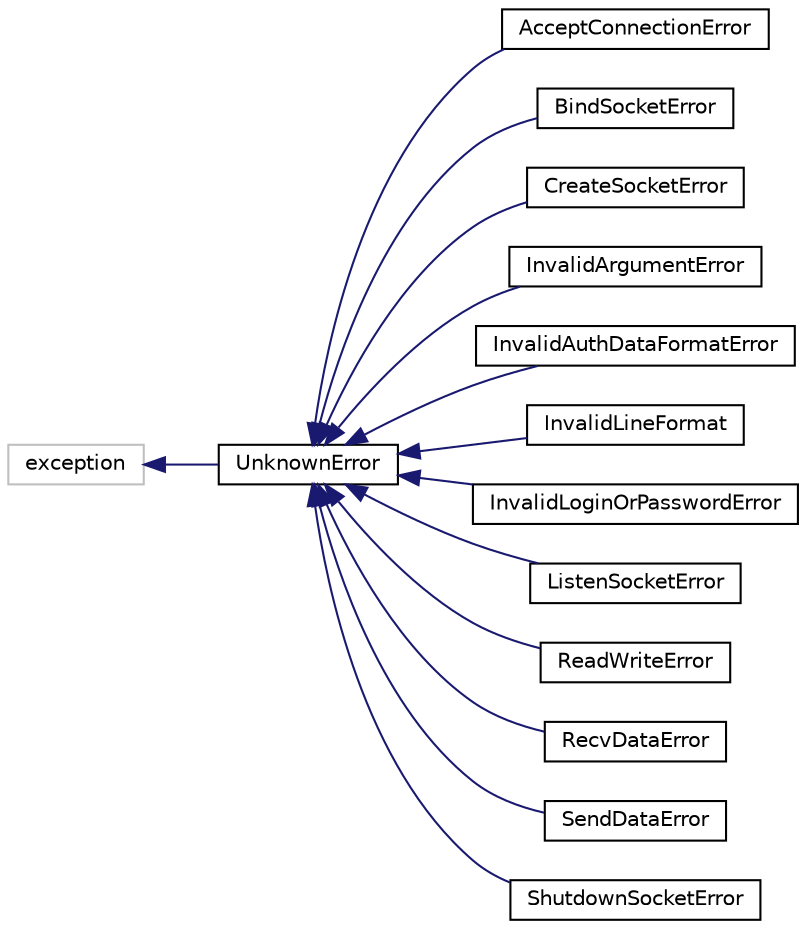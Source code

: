 digraph "Иерархия классов. Графический вид."
{
 // LATEX_PDF_SIZE
  edge [fontname="Helvetica",fontsize="10",labelfontname="Helvetica",labelfontsize="10"];
  node [fontname="Helvetica",fontsize="10",shape=record];
  rankdir="LR";
  Node0 [label="exception",height=0.2,width=0.4,color="grey75", fillcolor="white", style="filled",tooltip=" "];
  Node0 -> Node1 [dir="back",color="midnightblue",fontsize="10",style="solid",fontname="Helvetica"];
  Node1 [label="UnknownError",height=0.2,width=0.4,color="black", fillcolor="white", style="filled",URL="$classUnknownError.html",tooltip="Базовый класс для всех ошибок."];
  Node1 -> Node2 [dir="back",color="midnightblue",fontsize="10",style="solid",fontname="Helvetica"];
  Node2 [label="AcceptConnectionError",height=0.2,width=0.4,color="black", fillcolor="white", style="filled",URL="$classAcceptConnectionError.html",tooltip="Ошибка принятия соединения."];
  Node1 -> Node3 [dir="back",color="midnightblue",fontsize="10",style="solid",fontname="Helvetica"];
  Node3 [label="BindSocketError",height=0.2,width=0.4,color="black", fillcolor="white", style="filled",URL="$classBindSocketError.html",tooltip="Ошибка привязки сокета."];
  Node1 -> Node4 [dir="back",color="midnightblue",fontsize="10",style="solid",fontname="Helvetica"];
  Node4 [label="CreateSocketError",height=0.2,width=0.4,color="black", fillcolor="white", style="filled",URL="$classCreateSocketError.html",tooltip="Ошибка создания сокета."];
  Node1 -> Node5 [dir="back",color="midnightblue",fontsize="10",style="solid",fontname="Helvetica"];
  Node5 [label="InvalidArgumentError",height=0.2,width=0.4,color="black", fillcolor="white", style="filled",URL="$classInvalidArgumentError.html",tooltip="Ошибка некорректного аргумента."];
  Node1 -> Node6 [dir="back",color="midnightblue",fontsize="10",style="solid",fontname="Helvetica"];
  Node6 [label="InvalidAuthDataFormatError",height=0.2,width=0.4,color="black", fillcolor="white", style="filled",URL="$classInvalidAuthDataFormatError.html",tooltip="Ошибка некорректного формата данных аутентификации."];
  Node1 -> Node7 [dir="back",color="midnightblue",fontsize="10",style="solid",fontname="Helvetica"];
  Node7 [label="InvalidLineFormat",height=0.2,width=0.4,color="black", fillcolor="white", style="filled",URL="$classInvalidLineFormat.html",tooltip="Ошибка некорректного формата строки."];
  Node1 -> Node8 [dir="back",color="midnightblue",fontsize="10",style="solid",fontname="Helvetica"];
  Node8 [label="InvalidLoginOrPasswordError",height=0.2,width=0.4,color="black", fillcolor="white", style="filled",URL="$classInvalidLoginOrPasswordError.html",tooltip="Ошибка некорректного логина или пароля."];
  Node1 -> Node9 [dir="back",color="midnightblue",fontsize="10",style="solid",fontname="Helvetica"];
  Node9 [label="ListenSocketError",height=0.2,width=0.4,color="black", fillcolor="white", style="filled",URL="$classListenSocketError.html",tooltip="Ошибка прослушивания сокета."];
  Node1 -> Node10 [dir="back",color="midnightblue",fontsize="10",style="solid",fontname="Helvetica"];
  Node10 [label="ReadWriteError",height=0.2,width=0.4,color="black", fillcolor="white", style="filled",URL="$classReadWriteError.html",tooltip="Ошибка чтения/записи."];
  Node1 -> Node11 [dir="back",color="midnightblue",fontsize="10",style="solid",fontname="Helvetica"];
  Node11 [label="RecvDataError",height=0.2,width=0.4,color="black", fillcolor="white", style="filled",URL="$classRecvDataError.html",tooltip="Ошибка получения данных."];
  Node1 -> Node12 [dir="back",color="midnightblue",fontsize="10",style="solid",fontname="Helvetica"];
  Node12 [label="SendDataError",height=0.2,width=0.4,color="black", fillcolor="white", style="filled",URL="$classSendDataError.html",tooltip="Ошибка отправки данных."];
  Node1 -> Node13 [dir="back",color="midnightblue",fontsize="10",style="solid",fontname="Helvetica"];
  Node13 [label="ShutdownSocketError",height=0.2,width=0.4,color="black", fillcolor="white", style="filled",URL="$classShutdownSocketError.html",tooltip="Ошибка завершения работы сокета."];
}
